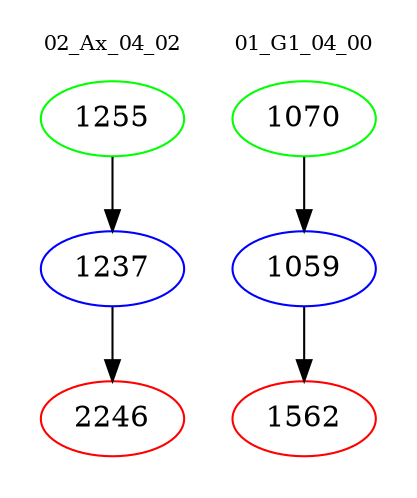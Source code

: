 digraph{
subgraph cluster_0 {
color = white
label = "02_Ax_04_02";
fontsize=10;
T0_1255 [label="1255", color="green"]
T0_1255 -> T0_1237 [color="black"]
T0_1237 [label="1237", color="blue"]
T0_1237 -> T0_2246 [color="black"]
T0_2246 [label="2246", color="red"]
}
subgraph cluster_1 {
color = white
label = "01_G1_04_00";
fontsize=10;
T1_1070 [label="1070", color="green"]
T1_1070 -> T1_1059 [color="black"]
T1_1059 [label="1059", color="blue"]
T1_1059 -> T1_1562 [color="black"]
T1_1562 [label="1562", color="red"]
}
}
